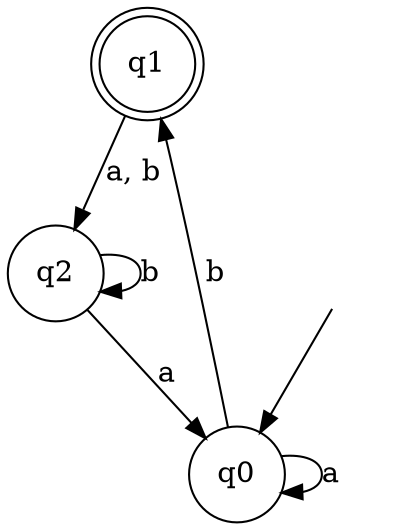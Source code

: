 digraph Automaton {

q1 [shape = doublecircle];

q2 [shape = circle];

_nil [style = invis];

q0 [shape = circle];

q2 -> q0 [label = "a"];

_nil -> q0;

q1 -> q2 [label = "a, b"];

q0 -> q0 [label = "a"];

q0 -> q1 [label = "b"];

q2 -> q2 [label = "b"];

}
